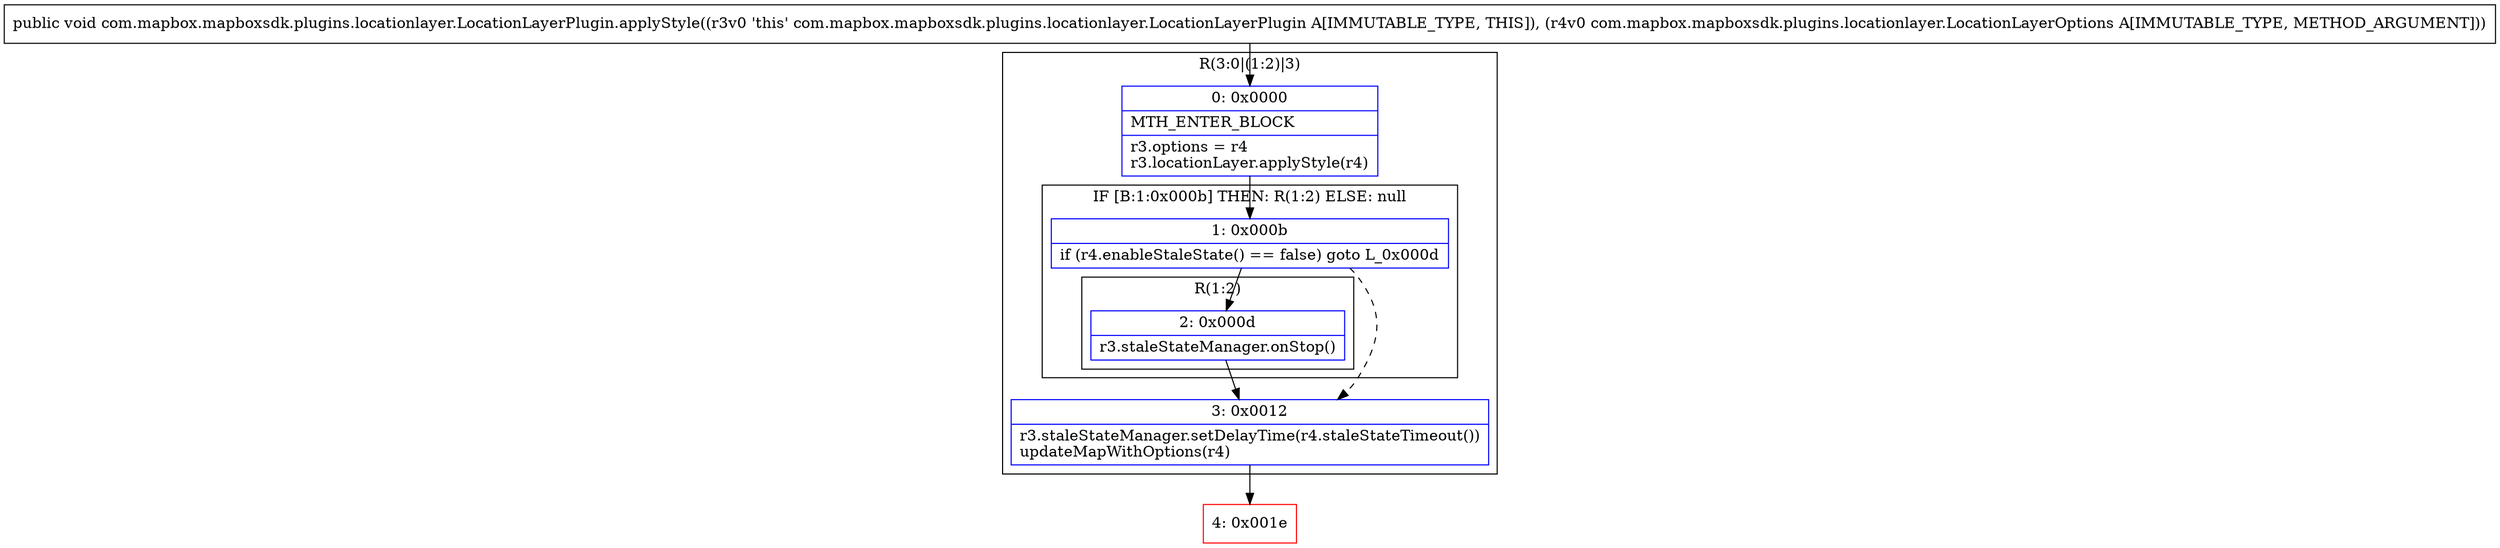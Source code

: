 digraph "CFG forcom.mapbox.mapboxsdk.plugins.locationlayer.LocationLayerPlugin.applyStyle(Lcom\/mapbox\/mapboxsdk\/plugins\/locationlayer\/LocationLayerOptions;)V" {
subgraph cluster_Region_1631417204 {
label = "R(3:0|(1:2)|3)";
node [shape=record,color=blue];
Node_0 [shape=record,label="{0\:\ 0x0000|MTH_ENTER_BLOCK\l|r3.options = r4\lr3.locationLayer.applyStyle(r4)\l}"];
subgraph cluster_IfRegion_1296113363 {
label = "IF [B:1:0x000b] THEN: R(1:2) ELSE: null";
node [shape=record,color=blue];
Node_1 [shape=record,label="{1\:\ 0x000b|if (r4.enableStaleState() == false) goto L_0x000d\l}"];
subgraph cluster_Region_632054723 {
label = "R(1:2)";
node [shape=record,color=blue];
Node_2 [shape=record,label="{2\:\ 0x000d|r3.staleStateManager.onStop()\l}"];
}
}
Node_3 [shape=record,label="{3\:\ 0x0012|r3.staleStateManager.setDelayTime(r4.staleStateTimeout())\lupdateMapWithOptions(r4)\l}"];
}
Node_4 [shape=record,color=red,label="{4\:\ 0x001e}"];
MethodNode[shape=record,label="{public void com.mapbox.mapboxsdk.plugins.locationlayer.LocationLayerPlugin.applyStyle((r3v0 'this' com.mapbox.mapboxsdk.plugins.locationlayer.LocationLayerPlugin A[IMMUTABLE_TYPE, THIS]), (r4v0 com.mapbox.mapboxsdk.plugins.locationlayer.LocationLayerOptions A[IMMUTABLE_TYPE, METHOD_ARGUMENT])) }"];
MethodNode -> Node_0;
Node_0 -> Node_1;
Node_1 -> Node_2;
Node_1 -> Node_3[style=dashed];
Node_2 -> Node_3;
Node_3 -> Node_4;
}

